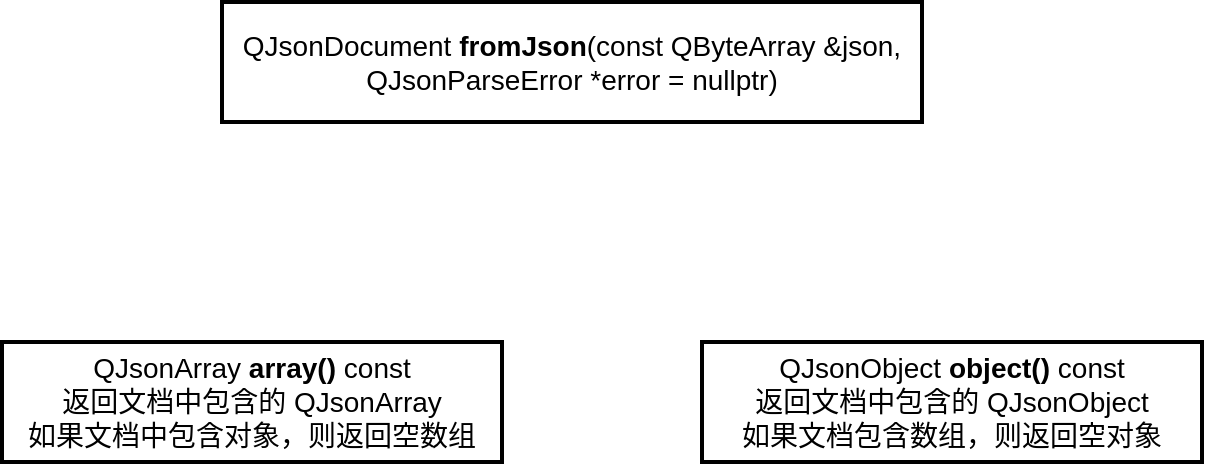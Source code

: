 <mxfile version="24.7.17">
  <diagram name="第 1 页" id="d5npQ0xEwYQRZX8fxFKm">
    <mxGraphModel dx="842" dy="1128" grid="1" gridSize="10" guides="1" tooltips="1" connect="1" arrows="1" fold="1" page="1" pageScale="1" pageWidth="1169" pageHeight="827" math="0" shadow="0">
      <root>
        <mxCell id="0" />
        <mxCell id="1" parent="0" />
        <mxCell id="1emSDc75pjFYs5Kp2i8v-1" value="QJsonDocument &lt;b&gt;fromJson&lt;/b&gt;(const QByteArray &amp;amp;json, QJsonParseError *error = nullptr)" style="rounded=0;whiteSpace=wrap;html=1;fontSize=14;strokeWidth=2;" vertex="1" parent="1">
          <mxGeometry x="260" y="130" width="350" height="60" as="geometry" />
        </mxCell>
        <mxCell id="1emSDc75pjFYs5Kp2i8v-2" value="QJsonArray &lt;b&gt;array()&lt;/b&gt; const&lt;div&gt;&lt;div&gt;返回文档中包含的 QJsonArray&lt;/div&gt;&lt;div&gt;如果文档中包含对象，则返回空数组&lt;/div&gt;&lt;/div&gt;" style="rounded=0;whiteSpace=wrap;html=1;fontSize=14;strokeWidth=2;" vertex="1" parent="1">
          <mxGeometry x="150" y="300" width="250" height="60" as="geometry" />
        </mxCell>
        <mxCell id="1emSDc75pjFYs5Kp2i8v-3" value="QJsonObject &lt;b&gt;object() &lt;/b&gt;const&lt;div&gt;&lt;div&gt;返回文档中包含的 QJsonObject&lt;/div&gt;&lt;div&gt;如果文档包含数组，则返回空对象&lt;/div&gt;&lt;/div&gt;" style="rounded=0;whiteSpace=wrap;html=1;fontSize=14;strokeWidth=2;" vertex="1" parent="1">
          <mxGeometry x="500" y="300" width="250" height="60" as="geometry" />
        </mxCell>
      </root>
    </mxGraphModel>
  </diagram>
</mxfile>
